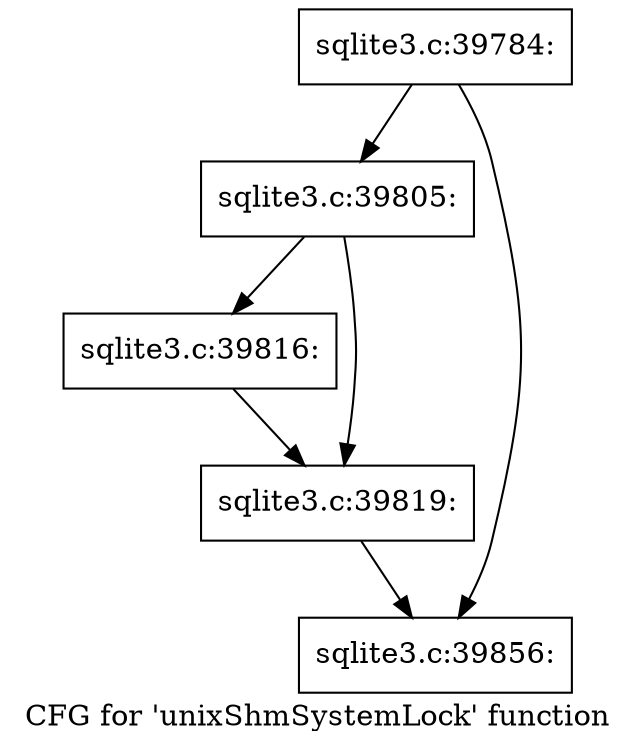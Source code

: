 digraph "CFG for 'unixShmSystemLock' function" {
	label="CFG for 'unixShmSystemLock' function";

	Node0x55c0f712c190 [shape=record,label="{sqlite3.c:39784:}"];
	Node0x55c0f712c190 -> Node0x55c0f713c900;
	Node0x55c0f712c190 -> Node0x55c0f713c950;
	Node0x55c0f713c900 [shape=record,label="{sqlite3.c:39805:}"];
	Node0x55c0f713c900 -> Node0x55c0f713e0a0;
	Node0x55c0f713c900 -> Node0x55c0f713e0f0;
	Node0x55c0f713e0a0 [shape=record,label="{sqlite3.c:39816:}"];
	Node0x55c0f713e0a0 -> Node0x55c0f713e0f0;
	Node0x55c0f713e0f0 [shape=record,label="{sqlite3.c:39819:}"];
	Node0x55c0f713e0f0 -> Node0x55c0f713c950;
	Node0x55c0f713c950 [shape=record,label="{sqlite3.c:39856:}"];
}
